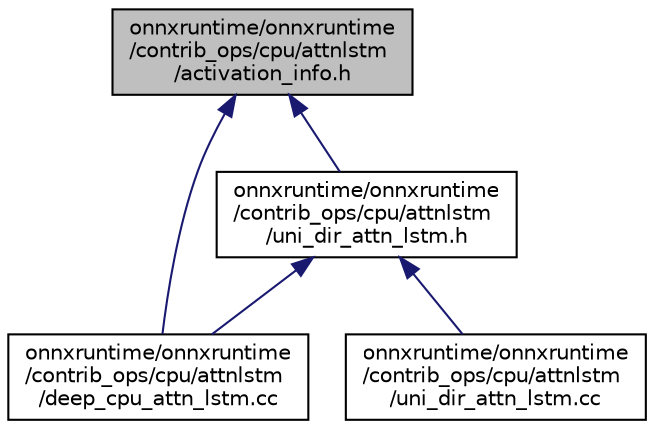 digraph "onnxruntime/onnxruntime/contrib_ops/cpu/attnlstm/activation_info.h"
{
  edge [fontname="Helvetica",fontsize="10",labelfontname="Helvetica",labelfontsize="10"];
  node [fontname="Helvetica",fontsize="10",shape=record];
  Node1 [label="onnxruntime/onnxruntime\l/contrib_ops/cpu/attnlstm\l/activation_info.h",height=0.2,width=0.4,color="black", fillcolor="grey75", style="filled", fontcolor="black"];
  Node1 -> Node2 [dir="back",color="midnightblue",fontsize="10",style="solid"];
  Node2 [label="onnxruntime/onnxruntime\l/contrib_ops/cpu/attnlstm\l/deep_cpu_attn_lstm.cc",height=0.2,width=0.4,color="black", fillcolor="white", style="filled",URL="$deep__cpu__attn__lstm_8cc.html"];
  Node1 -> Node3 [dir="back",color="midnightblue",fontsize="10",style="solid"];
  Node3 [label="onnxruntime/onnxruntime\l/contrib_ops/cpu/attnlstm\l/uni_dir_attn_lstm.h",height=0.2,width=0.4,color="black", fillcolor="white", style="filled",URL="$uni__dir__attn__lstm_8h.html"];
  Node3 -> Node2 [dir="back",color="midnightblue",fontsize="10",style="solid"];
  Node3 -> Node4 [dir="back",color="midnightblue",fontsize="10",style="solid"];
  Node4 [label="onnxruntime/onnxruntime\l/contrib_ops/cpu/attnlstm\l/uni_dir_attn_lstm.cc",height=0.2,width=0.4,color="black", fillcolor="white", style="filled",URL="$uni__dir__attn__lstm_8cc.html"];
}
